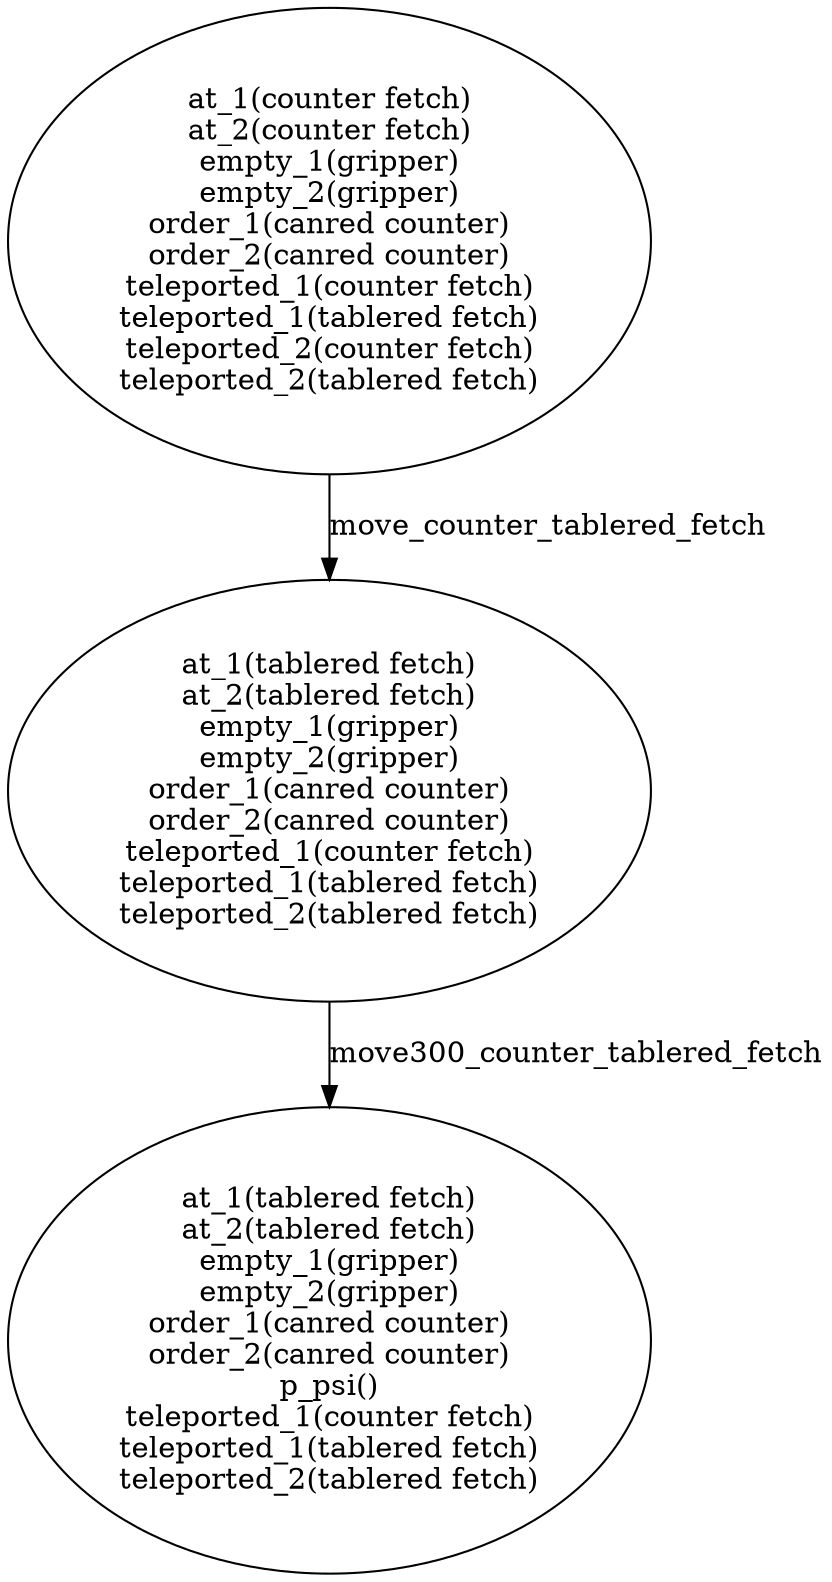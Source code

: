 strict digraph  {
1 [label="at_1(counter fetch)\nat_2(counter fetch)\nempty_1(gripper)\nempty_2(gripper)\norder_1(canred counter)\norder_2(canred counter)\nteleported_1(counter fetch)\nteleported_1(tablered fetch)\nteleported_2(counter fetch)\nteleported_2(tablered fetch)"];
2 [label="at_1(tablered fetch)\nat_2(tablered fetch)\nempty_1(gripper)\nempty_2(gripper)\norder_1(canred counter)\norder_2(canred counter)\np_psi()\nteleported_1(counter fetch)\nteleported_1(tablered fetch)\nteleported_2(tablered fetch)"];
3 [label="at_1(tablered fetch)\nat_2(tablered fetch)\nempty_1(gripper)\nempty_2(gripper)\norder_1(canred counter)\norder_2(canred counter)\nteleported_1(counter fetch)\nteleported_1(tablered fetch)\nteleported_2(tablered fetch)"];
1 -> 3  [label=move_counter_tablered_fetch];
3 -> 2  [label=move300_counter_tablered_fetch];
}
